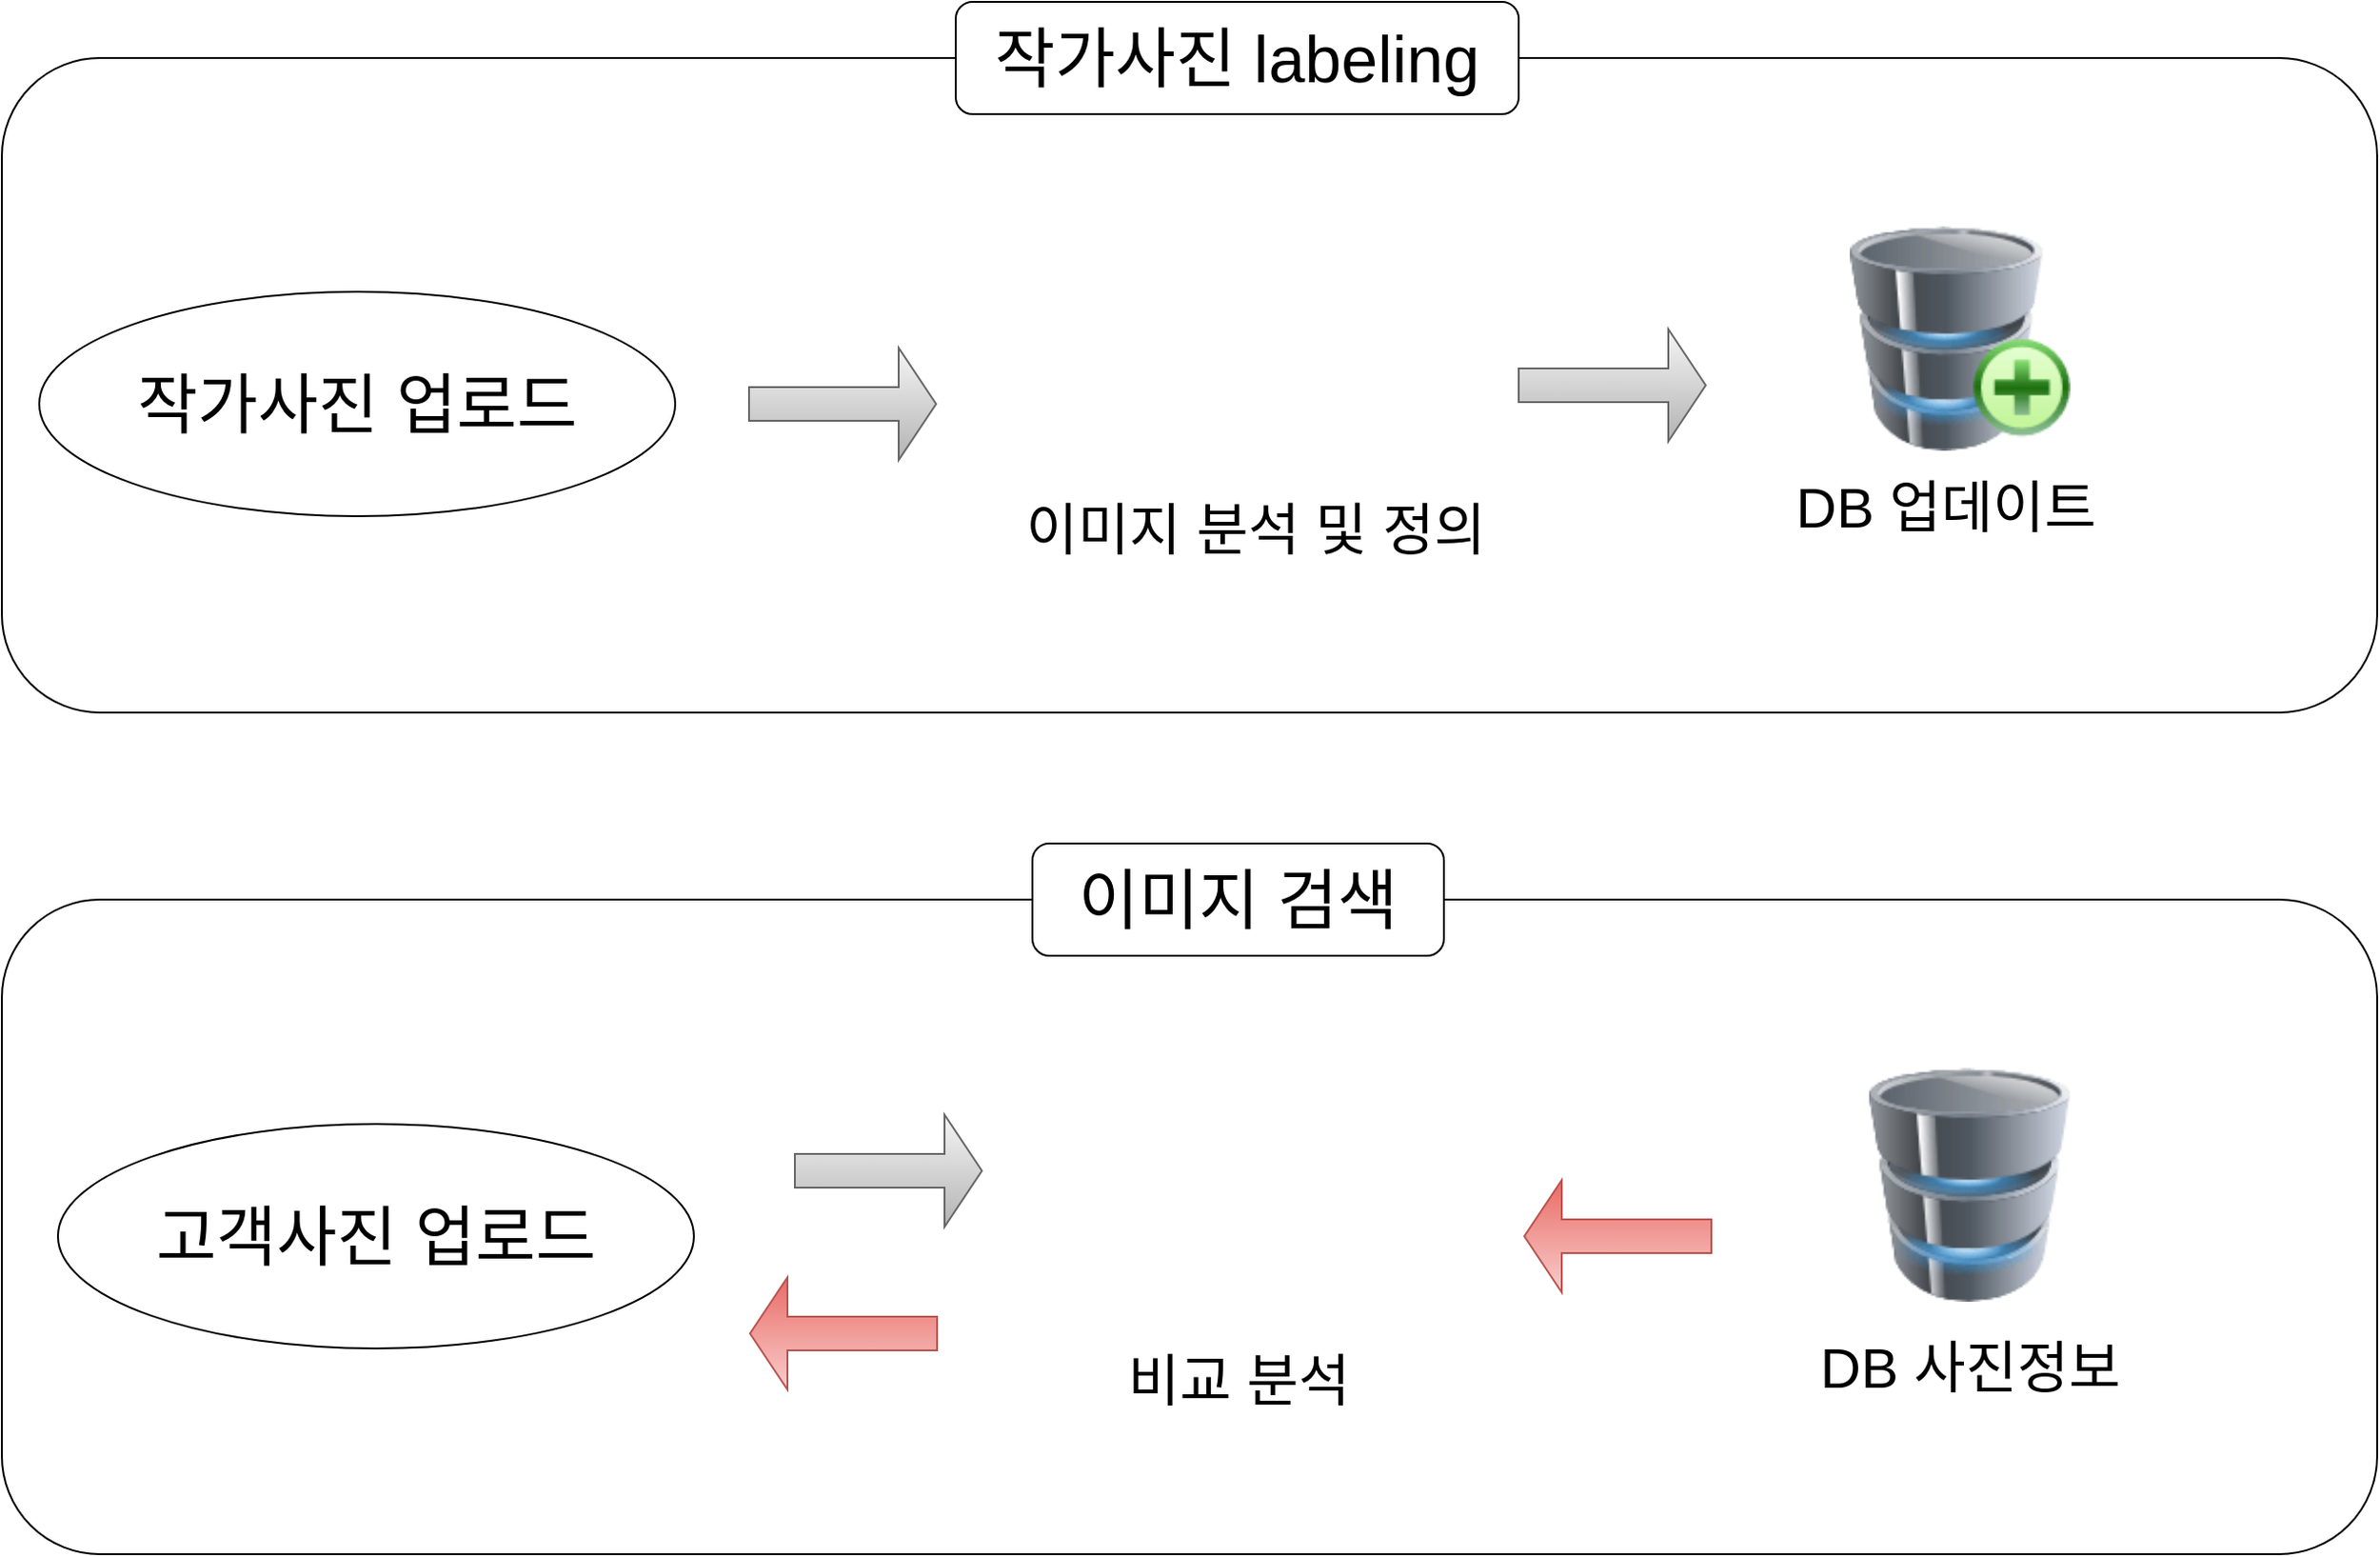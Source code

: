 <mxfile version="15.5.0" type="github">
  <diagram id="XfAZiI8CaQrhfZUaU5dn" name="Page-1">
    <mxGraphModel dx="2431" dy="1103" grid="0" gridSize="10" guides="1" tooltips="1" connect="1" arrows="1" fold="1" page="0" pageScale="1" pageWidth="827" pageHeight="1169" math="0" shadow="0">
      <root>
        <mxCell id="0" />
        <mxCell id="1" parent="0" />
        <mxCell id="Dx7y4EGR-CTOSj1UD8kM-46" value="" style="group" vertex="1" connectable="0" parent="1">
          <mxGeometry x="-247" y="40" width="1270" height="830" as="geometry" />
        </mxCell>
        <mxCell id="Dx7y4EGR-CTOSj1UD8kM-35" value="" style="group" vertex="1" connectable="0" parent="Dx7y4EGR-CTOSj1UD8kM-46">
          <mxGeometry width="1270" height="380" as="geometry" />
        </mxCell>
        <mxCell id="Dx7y4EGR-CTOSj1UD8kM-28" value="" style="group" vertex="1" connectable="0" parent="Dx7y4EGR-CTOSj1UD8kM-35">
          <mxGeometry width="1270" height="380" as="geometry" />
        </mxCell>
        <mxCell id="Dx7y4EGR-CTOSj1UD8kM-23" value="" style="rounded=1;whiteSpace=wrap;html=1;fontSize=30;fillColor=none;" vertex="1" parent="Dx7y4EGR-CTOSj1UD8kM-28">
          <mxGeometry y="30" width="1270" height="350" as="geometry" />
        </mxCell>
        <mxCell id="Dx7y4EGR-CTOSj1UD8kM-12" value="작가사진 labeling" style="rounded=1;whiteSpace=wrap;html=1;fontSize=35;" vertex="1" parent="Dx7y4EGR-CTOSj1UD8kM-28">
          <mxGeometry x="510" width="301" height="60" as="geometry" />
        </mxCell>
        <mxCell id="Dx7y4EGR-CTOSj1UD8kM-16" value="" style="shape=singleArrow;whiteSpace=wrap;html=1;fontSize=35;gradientColor=#b3b3b3;fillColor=#f5f5f5;strokeColor=#666666;" vertex="1" parent="Dx7y4EGR-CTOSj1UD8kM-28">
          <mxGeometry x="811" y="175" width="100" height="60" as="geometry" />
        </mxCell>
        <mxCell id="Dx7y4EGR-CTOSj1UD8kM-18" value="" style="image;html=1;image=img/lib/clip_art/computers/Database_Add_128x128.png;fontSize=35;" vertex="1" parent="Dx7y4EGR-CTOSj1UD8kM-28">
          <mxGeometry x="987" y="120" width="120" height="120" as="geometry" />
        </mxCell>
        <mxCell id="Dx7y4EGR-CTOSj1UD8kM-19" value="DB 업데이트" style="text;html=1;resizable=0;autosize=1;align=center;verticalAlign=middle;points=[];fillColor=none;strokeColor=none;rounded=0;fontSize=30;" vertex="1" parent="Dx7y4EGR-CTOSj1UD8kM-28">
          <mxGeometry x="944" y="250" width="190" height="40" as="geometry" />
        </mxCell>
        <mxCell id="Dx7y4EGR-CTOSj1UD8kM-11" value="" style="group" vertex="1" connectable="0" parent="Dx7y4EGR-CTOSj1UD8kM-35">
          <mxGeometry x="606" y="145" width="204" height="160" as="geometry" />
        </mxCell>
        <mxCell id="Dx7y4EGR-CTOSj1UD8kM-6" value="" style="shape=image;html=1;verticalAlign=top;verticalLabelPosition=bottom;labelBackgroundColor=#ffffff;imageAspect=0;aspect=fixed;image=https://cdn4.iconfinder.com/data/icons/social-media-and-logos-12/32/Logo_reddit_robot-128.png" vertex="1" parent="Dx7y4EGR-CTOSj1UD8kM-11">
          <mxGeometry x="-29" y="-40" width="168" height="168" as="geometry" />
        </mxCell>
        <mxCell id="Dx7y4EGR-CTOSj1UD8kM-9" value="&lt;span style=&quot;font-weight: normal&quot;&gt;&lt;font style=&quot;font-size: 30px&quot;&gt;이미지 분석 및 정의&lt;/font&gt;&lt;/span&gt;" style="text;html=1;resizable=0;autosize=1;align=center;verticalAlign=middle;points=[];fillColor=none;strokeColor=none;rounded=0;fontStyle=1;fontSize=35;" vertex="1" parent="Dx7y4EGR-CTOSj1UD8kM-11">
          <mxGeometry x="-76" y="110" width="280" height="50" as="geometry" />
        </mxCell>
        <mxCell id="Dx7y4EGR-CTOSj1UD8kM-14" value="작가사진 업로드" style="ellipse;whiteSpace=wrap;html=1;fontSize=35;" vertex="1" parent="Dx7y4EGR-CTOSj1UD8kM-35">
          <mxGeometry x="20" y="155" width="340" height="120" as="geometry" />
        </mxCell>
        <mxCell id="Dx7y4EGR-CTOSj1UD8kM-15" value="" style="shape=singleArrow;whiteSpace=wrap;html=1;fontSize=35;gradientColor=#b3b3b3;fillColor=#f5f5f5;strokeColor=#666666;" vertex="1" parent="Dx7y4EGR-CTOSj1UD8kM-35">
          <mxGeometry x="399.5" y="185" width="100" height="60" as="geometry" />
        </mxCell>
        <mxCell id="Dx7y4EGR-CTOSj1UD8kM-45" value="" style="group" vertex="1" connectable="0" parent="Dx7y4EGR-CTOSj1UD8kM-46">
          <mxGeometry y="450" width="1270" height="380" as="geometry" />
        </mxCell>
        <mxCell id="Dx7y4EGR-CTOSj1UD8kM-27" value="" style="rounded=1;whiteSpace=wrap;html=1;fontSize=30;fillColor=none;" vertex="1" parent="Dx7y4EGR-CTOSj1UD8kM-45">
          <mxGeometry y="30" width="1270" height="350" as="geometry" />
        </mxCell>
        <mxCell id="Dx7y4EGR-CTOSj1UD8kM-33" value="" style="shape=singleArrow;whiteSpace=wrap;html=1;fontSize=35;gradientColor=#b3b3b3;fillColor=#f5f5f5;strokeColor=#666666;" vertex="1" parent="Dx7y4EGR-CTOSj1UD8kM-45">
          <mxGeometry x="424" y="145" width="100" height="60" as="geometry" />
        </mxCell>
        <mxCell id="Dx7y4EGR-CTOSj1UD8kM-39" value="고객사진 업로드" style="ellipse;whiteSpace=wrap;html=1;fontSize=35;" vertex="1" parent="Dx7y4EGR-CTOSj1UD8kM-45">
          <mxGeometry x="30" y="150" width="340" height="120" as="geometry" />
        </mxCell>
        <mxCell id="Dx7y4EGR-CTOSj1UD8kM-13" value="이미지 검색" style="rounded=1;whiteSpace=wrap;html=1;fontSize=35;" vertex="1" parent="Dx7y4EGR-CTOSj1UD8kM-45">
          <mxGeometry x="551" width="220" height="60" as="geometry" />
        </mxCell>
        <mxCell id="Dx7y4EGR-CTOSj1UD8kM-34" value="" style="shape=singleArrow;whiteSpace=wrap;html=1;fontSize=35;direction=west;fillColor=#f8cecc;strokeColor=#b85450;gradientColor=#ea6b66;" vertex="1" parent="Dx7y4EGR-CTOSj1UD8kM-45">
          <mxGeometry x="814" y="180" width="100" height="60" as="geometry" />
        </mxCell>
        <mxCell id="Dx7y4EGR-CTOSj1UD8kM-43" value="" style="group" vertex="1" connectable="0" parent="Dx7y4EGR-CTOSj1UD8kM-45">
          <mxGeometry x="577" y="110" width="204" height="200" as="geometry" />
        </mxCell>
        <mxCell id="Dx7y4EGR-CTOSj1UD8kM-30" value="" style="group" vertex="1" connectable="0" parent="Dx7y4EGR-CTOSj1UD8kM-43">
          <mxGeometry y="40" width="204" height="160" as="geometry" />
        </mxCell>
        <mxCell id="Dx7y4EGR-CTOSj1UD8kM-32" value="&lt;span style=&quot;font-weight: normal&quot;&gt;&lt;font style=&quot;font-size: 30px&quot;&gt;비교 분석&lt;/font&gt;&lt;/span&gt;" style="text;html=1;resizable=0;autosize=1;align=center;verticalAlign=middle;points=[];fillColor=none;strokeColor=none;rounded=0;fontStyle=1;fontSize=35;" vertex="1" parent="Dx7y4EGR-CTOSj1UD8kM-30">
          <mxGeometry x="14" y="110" width="140" height="50" as="geometry" />
        </mxCell>
        <mxCell id="Dx7y4EGR-CTOSj1UD8kM-31" value="" style="shape=image;html=1;verticalAlign=top;verticalLabelPosition=bottom;labelBackgroundColor=#ffffff;imageAspect=0;aspect=fixed;image=https://cdn4.iconfinder.com/data/icons/social-media-and-logos-12/32/Logo_reddit_robot-128.png" vertex="1" parent="Dx7y4EGR-CTOSj1UD8kM-43">
          <mxGeometry width="168" height="168" as="geometry" />
        </mxCell>
        <mxCell id="Dx7y4EGR-CTOSj1UD8kM-44" value="" style="group" vertex="1" connectable="0" parent="Dx7y4EGR-CTOSj1UD8kM-45">
          <mxGeometry x="957" y="120" width="190" height="180" as="geometry" />
        </mxCell>
        <mxCell id="Dx7y4EGR-CTOSj1UD8kM-37" value="" style="image;html=1;image=img/lib/clip_art/computers/Database_128x128.png;fontSize=30;fillColor=none;" vertex="1" parent="Dx7y4EGR-CTOSj1UD8kM-44">
          <mxGeometry x="40" width="110" height="125" as="geometry" />
        </mxCell>
        <mxCell id="Dx7y4EGR-CTOSj1UD8kM-38" value="DB 사진정보" style="text;html=1;resizable=0;autosize=1;align=center;verticalAlign=middle;points=[];fillColor=none;strokeColor=none;rounded=0;fontSize=30;" vertex="1" parent="Dx7y4EGR-CTOSj1UD8kM-44">
          <mxGeometry x="5" y="140" width="180" height="40" as="geometry" />
        </mxCell>
        <mxCell id="Dx7y4EGR-CTOSj1UD8kM-49" value="" style="shape=singleArrow;whiteSpace=wrap;html=1;fontSize=35;gradientColor=#ea6b66;fillColor=#f8cecc;strokeColor=#b85450;direction=west;" vertex="1" parent="Dx7y4EGR-CTOSj1UD8kM-45">
          <mxGeometry x="400" y="232" width="100" height="60" as="geometry" />
        </mxCell>
      </root>
    </mxGraphModel>
  </diagram>
</mxfile>
